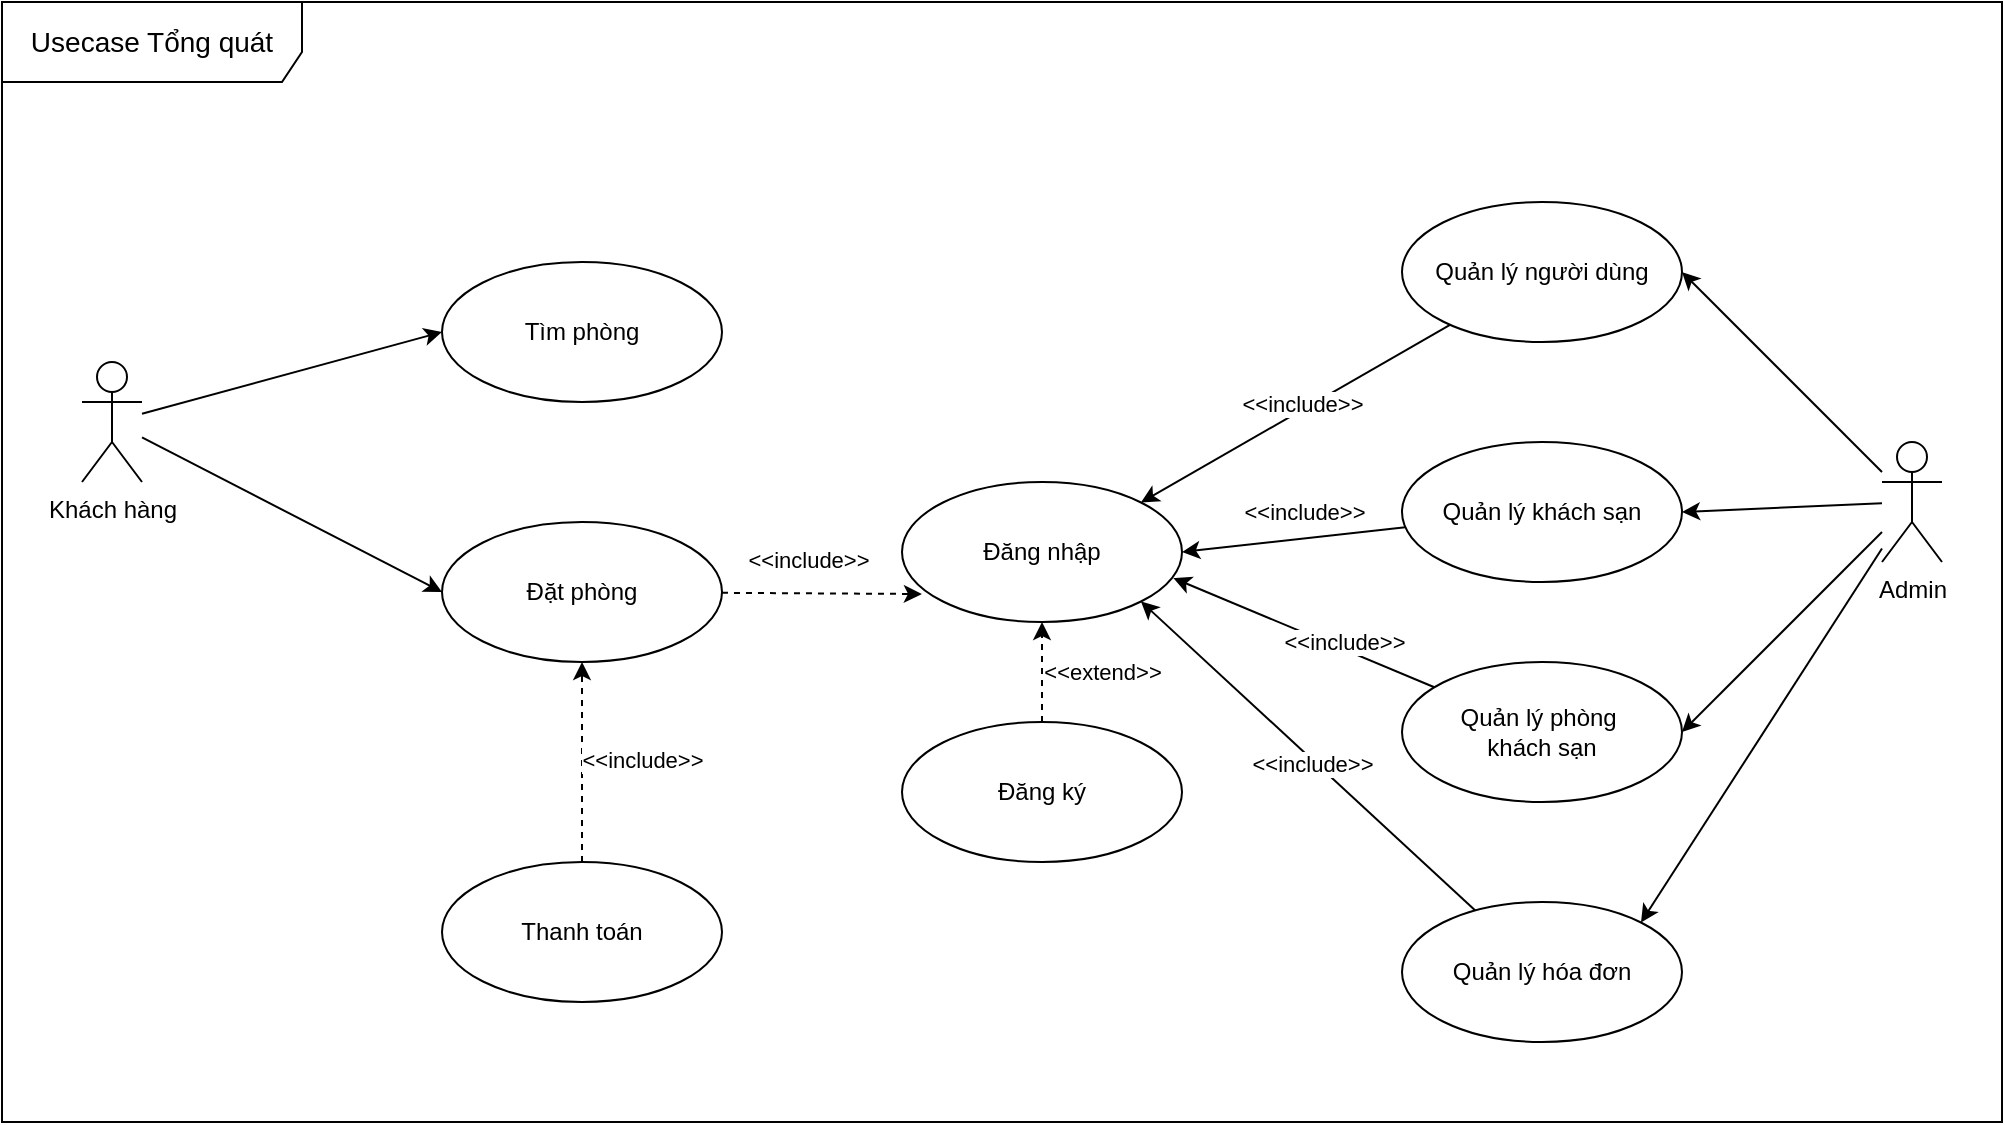 <mxfile version="24.7.8">
  <diagram name="UCTQ" id="BnW27F9ZRaS0ruSqFtRL">
    <mxGraphModel dx="1050" dy="621" grid="1" gridSize="10" guides="1" tooltips="1" connect="1" arrows="1" fold="1" page="1" pageScale="1" pageWidth="850" pageHeight="1100" math="0" shadow="0">
      <root>
        <mxCell id="0" />
        <mxCell id="1" parent="0" />
        <mxCell id="_uAQ8eDRtJraYHkYC3fa-1" value="Tìm phòng" style="ellipse;whiteSpace=wrap;html=1;" vertex="1" parent="1">
          <mxGeometry x="250" y="130" width="140" height="70" as="geometry" />
        </mxCell>
        <mxCell id="_uAQ8eDRtJraYHkYC3fa-7" style="rounded=0;orthogonalLoop=1;jettySize=auto;html=1;entryX=0;entryY=0.5;entryDx=0;entryDy=0;" edge="1" parent="1" source="_uAQ8eDRtJraYHkYC3fa-2" target="_uAQ8eDRtJraYHkYC3fa-1">
          <mxGeometry relative="1" as="geometry" />
        </mxCell>
        <mxCell id="_uAQ8eDRtJraYHkYC3fa-8" style="rounded=0;orthogonalLoop=1;jettySize=auto;html=1;entryX=0;entryY=0.5;entryDx=0;entryDy=0;" edge="1" parent="1" source="_uAQ8eDRtJraYHkYC3fa-2" target="_uAQ8eDRtJraYHkYC3fa-3">
          <mxGeometry relative="1" as="geometry" />
        </mxCell>
        <mxCell id="_uAQ8eDRtJraYHkYC3fa-2" value="Khách hàng" style="shape=umlActor;verticalLabelPosition=bottom;verticalAlign=top;html=1;" vertex="1" parent="1">
          <mxGeometry x="70" y="180" width="30" height="60" as="geometry" />
        </mxCell>
        <mxCell id="_uAQ8eDRtJraYHkYC3fa-3" value="Đặt phòng" style="ellipse;whiteSpace=wrap;html=1;" vertex="1" parent="1">
          <mxGeometry x="250" y="260" width="140" height="70" as="geometry" />
        </mxCell>
        <mxCell id="_uAQ8eDRtJraYHkYC3fa-4" value="Đăng nhập" style="ellipse;whiteSpace=wrap;html=1;" vertex="1" parent="1">
          <mxGeometry x="480" y="240" width="140" height="70" as="geometry" />
        </mxCell>
        <mxCell id="_uAQ8eDRtJraYHkYC3fa-12" style="edgeStyle=orthogonalEdgeStyle;rounded=0;orthogonalLoop=1;jettySize=auto;html=1;entryX=0.5;entryY=1;entryDx=0;entryDy=0;dashed=1;" edge="1" parent="1" source="_uAQ8eDRtJraYHkYC3fa-5" target="_uAQ8eDRtJraYHkYC3fa-4">
          <mxGeometry relative="1" as="geometry" />
        </mxCell>
        <mxCell id="_uAQ8eDRtJraYHkYC3fa-13" value="&amp;lt;&amp;lt;extend&amp;gt;&amp;gt;" style="edgeLabel;html=1;align=center;verticalAlign=middle;resizable=0;points=[];" vertex="1" connectable="0" parent="_uAQ8eDRtJraYHkYC3fa-12">
          <mxGeometry x="-0.008" relative="1" as="geometry">
            <mxPoint x="30" as="offset" />
          </mxGeometry>
        </mxCell>
        <mxCell id="_uAQ8eDRtJraYHkYC3fa-5" value="Đăng ký" style="ellipse;whiteSpace=wrap;html=1;" vertex="1" parent="1">
          <mxGeometry x="480" y="360" width="140" height="70" as="geometry" />
        </mxCell>
        <mxCell id="_uAQ8eDRtJraYHkYC3fa-14" style="edgeStyle=orthogonalEdgeStyle;rounded=0;orthogonalLoop=1;jettySize=auto;html=1;entryX=0.5;entryY=1;entryDx=0;entryDy=0;dashed=1;" edge="1" parent="1" source="_uAQ8eDRtJraYHkYC3fa-6" target="_uAQ8eDRtJraYHkYC3fa-3">
          <mxGeometry relative="1" as="geometry" />
        </mxCell>
        <mxCell id="_uAQ8eDRtJraYHkYC3fa-15" value="&amp;lt;&amp;lt;include&amp;gt;&amp;gt;" style="edgeLabel;html=1;align=center;verticalAlign=middle;resizable=0;points=[];" vertex="1" connectable="0" parent="_uAQ8eDRtJraYHkYC3fa-14">
          <mxGeometry x="0.016" relative="1" as="geometry">
            <mxPoint x="30" as="offset" />
          </mxGeometry>
        </mxCell>
        <mxCell id="_uAQ8eDRtJraYHkYC3fa-6" value="Thanh toán" style="ellipse;whiteSpace=wrap;html=1;" vertex="1" parent="1">
          <mxGeometry x="250" y="430" width="140" height="70" as="geometry" />
        </mxCell>
        <mxCell id="_uAQ8eDRtJraYHkYC3fa-9" style="rounded=0;orthogonalLoop=1;jettySize=auto;html=1;entryX=0.071;entryY=0.8;entryDx=0;entryDy=0;entryPerimeter=0;dashed=1;" edge="1" parent="1" source="_uAQ8eDRtJraYHkYC3fa-3" target="_uAQ8eDRtJraYHkYC3fa-4">
          <mxGeometry relative="1" as="geometry" />
        </mxCell>
        <mxCell id="_uAQ8eDRtJraYHkYC3fa-11" value="&amp;lt;&amp;lt;include&amp;gt;&amp;gt;" style="edgeLabel;html=1;align=center;verticalAlign=middle;resizable=0;points=[];" vertex="1" connectable="0" parent="_uAQ8eDRtJraYHkYC3fa-9">
          <mxGeometry x="0.145" relative="1" as="geometry">
            <mxPoint x="-14" y="-17" as="offset" />
          </mxGeometry>
        </mxCell>
        <mxCell id="_uAQ8eDRtJraYHkYC3fa-21" style="rounded=0;orthogonalLoop=1;jettySize=auto;html=1;entryX=1;entryY=0.5;entryDx=0;entryDy=0;" edge="1" parent="1" source="_uAQ8eDRtJraYHkYC3fa-16" target="_uAQ8eDRtJraYHkYC3fa-18">
          <mxGeometry relative="1" as="geometry" />
        </mxCell>
        <mxCell id="_uAQ8eDRtJraYHkYC3fa-22" style="rounded=0;orthogonalLoop=1;jettySize=auto;html=1;entryX=1;entryY=0.5;entryDx=0;entryDy=0;" edge="1" parent="1" source="_uAQ8eDRtJraYHkYC3fa-16" target="_uAQ8eDRtJraYHkYC3fa-17">
          <mxGeometry relative="1" as="geometry" />
        </mxCell>
        <mxCell id="_uAQ8eDRtJraYHkYC3fa-23" style="rounded=0;orthogonalLoop=1;jettySize=auto;html=1;entryX=1;entryY=0.5;entryDx=0;entryDy=0;" edge="1" parent="1" source="_uAQ8eDRtJraYHkYC3fa-16" target="_uAQ8eDRtJraYHkYC3fa-19">
          <mxGeometry relative="1" as="geometry" />
        </mxCell>
        <mxCell id="_uAQ8eDRtJraYHkYC3fa-24" style="rounded=0;orthogonalLoop=1;jettySize=auto;html=1;entryX=1;entryY=0;entryDx=0;entryDy=0;" edge="1" parent="1" source="_uAQ8eDRtJraYHkYC3fa-16" target="_uAQ8eDRtJraYHkYC3fa-20">
          <mxGeometry relative="1" as="geometry" />
        </mxCell>
        <mxCell id="_uAQ8eDRtJraYHkYC3fa-16" value="Admin" style="shape=umlActor;verticalLabelPosition=bottom;verticalAlign=top;html=1;" vertex="1" parent="1">
          <mxGeometry x="970" y="220" width="30" height="60" as="geometry" />
        </mxCell>
        <mxCell id="_uAQ8eDRtJraYHkYC3fa-26" style="rounded=0;orthogonalLoop=1;jettySize=auto;html=1;entryX=1;entryY=0.5;entryDx=0;entryDy=0;" edge="1" parent="1" source="_uAQ8eDRtJraYHkYC3fa-17" target="_uAQ8eDRtJraYHkYC3fa-4">
          <mxGeometry relative="1" as="geometry" />
        </mxCell>
        <mxCell id="_uAQ8eDRtJraYHkYC3fa-30" value="&amp;lt;&amp;lt;include&amp;gt;&amp;gt;" style="edgeLabel;html=1;align=center;verticalAlign=middle;resizable=0;points=[];" vertex="1" connectable="0" parent="_uAQ8eDRtJraYHkYC3fa-26">
          <mxGeometry x="-0.104" y="-4" relative="1" as="geometry">
            <mxPoint y="-9" as="offset" />
          </mxGeometry>
        </mxCell>
        <mxCell id="_uAQ8eDRtJraYHkYC3fa-17" value="Quản lý khách sạn" style="ellipse;whiteSpace=wrap;html=1;" vertex="1" parent="1">
          <mxGeometry x="730" y="220" width="140" height="70" as="geometry" />
        </mxCell>
        <mxCell id="_uAQ8eDRtJraYHkYC3fa-25" style="rounded=0;orthogonalLoop=1;jettySize=auto;html=1;entryX=1;entryY=0;entryDx=0;entryDy=0;" edge="1" parent="1" source="_uAQ8eDRtJraYHkYC3fa-18" target="_uAQ8eDRtJraYHkYC3fa-4">
          <mxGeometry relative="1" as="geometry" />
        </mxCell>
        <mxCell id="_uAQ8eDRtJraYHkYC3fa-29" value="&amp;lt;&amp;lt;include&amp;gt;&amp;gt;" style="edgeLabel;html=1;align=center;verticalAlign=middle;resizable=0;points=[];" vertex="1" connectable="0" parent="_uAQ8eDRtJraYHkYC3fa-25">
          <mxGeometry x="-0.065" y="-3" relative="1" as="geometry">
            <mxPoint as="offset" />
          </mxGeometry>
        </mxCell>
        <mxCell id="_uAQ8eDRtJraYHkYC3fa-18" value="Quản lý người dùng" style="ellipse;whiteSpace=wrap;html=1;" vertex="1" parent="1">
          <mxGeometry x="730" y="100" width="140" height="70" as="geometry" />
        </mxCell>
        <mxCell id="_uAQ8eDRtJraYHkYC3fa-19" value="Quản lý phòng&amp;nbsp;&lt;div&gt;khách sạn&lt;/div&gt;" style="ellipse;whiteSpace=wrap;html=1;" vertex="1" parent="1">
          <mxGeometry x="730" y="330" width="140" height="70" as="geometry" />
        </mxCell>
        <mxCell id="_uAQ8eDRtJraYHkYC3fa-28" style="rounded=0;orthogonalLoop=1;jettySize=auto;html=1;entryX=1;entryY=1;entryDx=0;entryDy=0;" edge="1" parent="1" source="_uAQ8eDRtJraYHkYC3fa-20" target="_uAQ8eDRtJraYHkYC3fa-4">
          <mxGeometry relative="1" as="geometry" />
        </mxCell>
        <mxCell id="_uAQ8eDRtJraYHkYC3fa-32" value="&amp;lt;&amp;lt;include&amp;gt;&amp;gt;" style="edgeLabel;html=1;align=center;verticalAlign=middle;resizable=0;points=[];" vertex="1" connectable="0" parent="_uAQ8eDRtJraYHkYC3fa-28">
          <mxGeometry x="-0.039" y="2" relative="1" as="geometry">
            <mxPoint y="-1" as="offset" />
          </mxGeometry>
        </mxCell>
        <mxCell id="_uAQ8eDRtJraYHkYC3fa-20" value="Quản lý hóa đơn" style="ellipse;whiteSpace=wrap;html=1;" vertex="1" parent="1">
          <mxGeometry x="730" y="450" width="140" height="70" as="geometry" />
        </mxCell>
        <mxCell id="_uAQ8eDRtJraYHkYC3fa-27" style="rounded=0;orthogonalLoop=1;jettySize=auto;html=1;entryX=0.969;entryY=0.686;entryDx=0;entryDy=0;entryPerimeter=0;" edge="1" parent="1" source="_uAQ8eDRtJraYHkYC3fa-19" target="_uAQ8eDRtJraYHkYC3fa-4">
          <mxGeometry relative="1" as="geometry" />
        </mxCell>
        <mxCell id="_uAQ8eDRtJraYHkYC3fa-31" value="&amp;lt;&amp;lt;include&amp;gt;&amp;gt;" style="edgeLabel;html=1;align=center;verticalAlign=middle;resizable=0;points=[];" vertex="1" connectable="0" parent="_uAQ8eDRtJraYHkYC3fa-27">
          <mxGeometry x="-0.067" relative="1" as="geometry">
            <mxPoint x="15" y="3" as="offset" />
          </mxGeometry>
        </mxCell>
        <mxCell id="_uAQ8eDRtJraYHkYC3fa-33" value="&lt;font style=&quot;font-size: 14px;&quot;&gt;Usecase Tổng quát&lt;/font&gt;" style="shape=umlFrame;whiteSpace=wrap;html=1;pointerEvents=0;width=150;height=40;" vertex="1" parent="1">
          <mxGeometry x="30" width="1000" height="560" as="geometry" />
        </mxCell>
      </root>
    </mxGraphModel>
  </diagram>
</mxfile>
